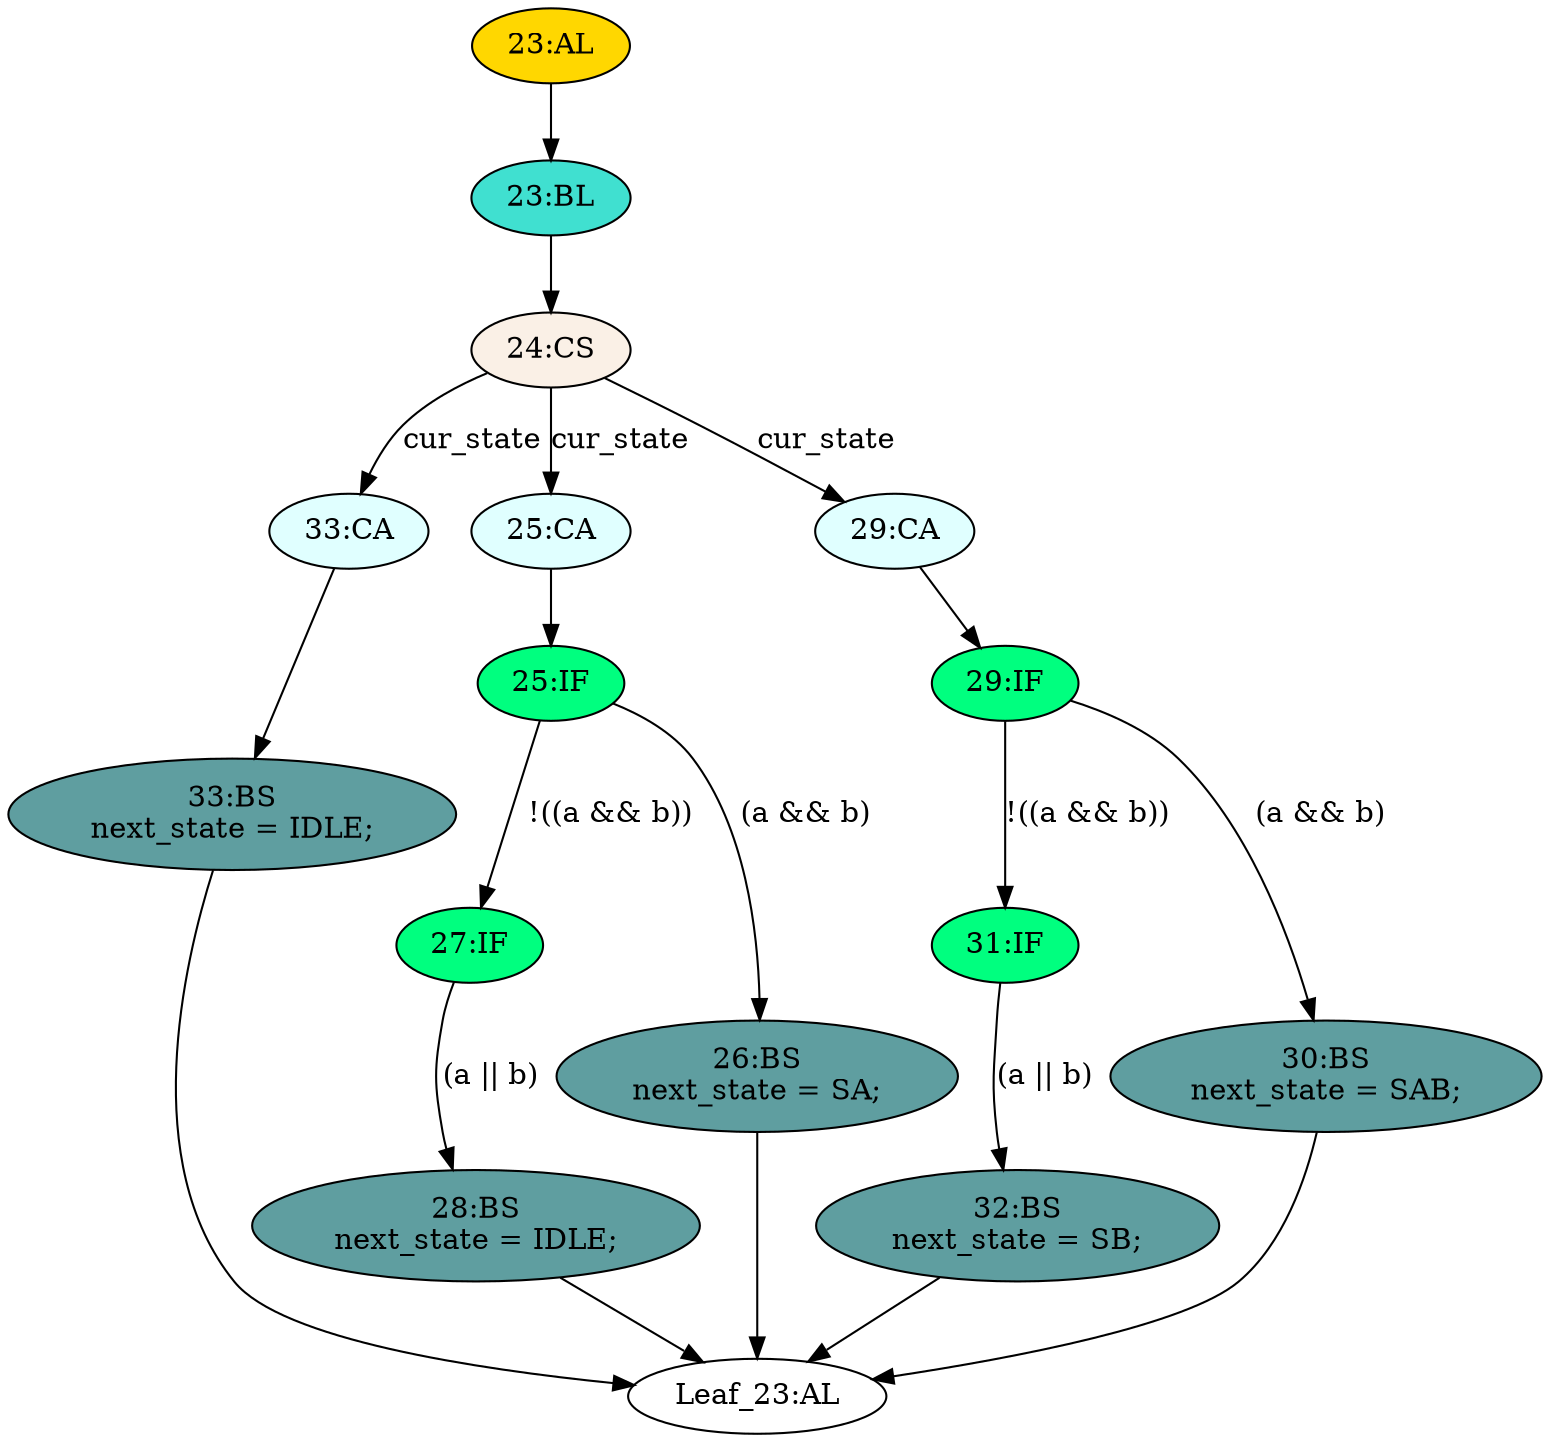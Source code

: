 strict digraph "" {
	node [label="\N"];
	"28:BS"	[ast="<pyverilog.vparser.ast.BlockingSubstitution object at 0x7fdbd5a9f6d0>",
		fillcolor=cadetblue,
		label="28:BS
next_state = IDLE;",
		statements="[<pyverilog.vparser.ast.BlockingSubstitution object at 0x7fdbd5a9f6d0>]",
		style=filled,
		typ=BlockingSubstitution];
	"Leaf_23:AL"	[def_var="['next_state']",
		label="Leaf_23:AL"];
	"28:BS" -> "Leaf_23:AL"	[cond="[]",
		lineno=None];
	"27:IF"	[ast="<pyverilog.vparser.ast.IfStatement object at 0x7fdbd5a9f650>",
		fillcolor=springgreen,
		label="27:IF",
		statements="[]",
		style=filled,
		typ=IfStatement];
	"27:IF" -> "28:BS"	[cond="['a', 'b']",
		label="(a || b)",
		lineno=27];
	"29:IF"	[ast="<pyverilog.vparser.ast.IfStatement object at 0x7fdbd5a985d0>",
		fillcolor=springgreen,
		label="29:IF",
		statements="[]",
		style=filled,
		typ=IfStatement];
	"31:IF"	[ast="<pyverilog.vparser.ast.IfStatement object at 0x7fdbd5a98490>",
		fillcolor=springgreen,
		label="31:IF",
		statements="[]",
		style=filled,
		typ=IfStatement];
	"29:IF" -> "31:IF"	[cond="['a', 'b']",
		label="!((a && b))",
		lineno=29];
	"30:BS"	[ast="<pyverilog.vparser.ast.BlockingSubstitution object at 0x7fdbd5366690>",
		fillcolor=cadetblue,
		label="30:BS
next_state = SAB;",
		statements="[<pyverilog.vparser.ast.BlockingSubstitution object at 0x7fdbd5366690>]",
		style=filled,
		typ=BlockingSubstitution];
	"29:IF" -> "30:BS"	[cond="['a', 'b']",
		label="(a && b)",
		lineno=29];
	"33:CA"	[ast="<pyverilog.vparser.ast.Case object at 0x7fdbd5366890>",
		fillcolor=lightcyan,
		label="33:CA",
		statements="[]",
		style=filled,
		typ=Case];
	"33:BS"	[ast="<pyverilog.vparser.ast.BlockingSubstitution object at 0x7fdbd53668d0>",
		fillcolor=cadetblue,
		label="33:BS
next_state = IDLE;",
		statements="[<pyverilog.vparser.ast.BlockingSubstitution object at 0x7fdbd53668d0>]",
		style=filled,
		typ=BlockingSubstitution];
	"33:CA" -> "33:BS"	[cond="[]",
		lineno=None];
	"25:CA"	[ast="<pyverilog.vparser.ast.Case object at 0x7fdbd5366a10>",
		fillcolor=lightcyan,
		label="25:CA",
		statements="[]",
		style=filled,
		typ=Case];
	"25:IF"	[ast="<pyverilog.vparser.ast.IfStatement object at 0x7fdbd5366a90>",
		fillcolor=springgreen,
		label="25:IF",
		statements="[]",
		style=filled,
		typ=IfStatement];
	"25:CA" -> "25:IF"	[cond="[]",
		lineno=None];
	"32:BS"	[ast="<pyverilog.vparser.ast.BlockingSubstitution object at 0x7fdbd5366190>",
		fillcolor=cadetblue,
		label="32:BS
next_state = SB;",
		statements="[<pyverilog.vparser.ast.BlockingSubstitution object at 0x7fdbd5366190>]",
		style=filled,
		typ=BlockingSubstitution];
	"31:IF" -> "32:BS"	[cond="['a', 'b']",
		label="(a || b)",
		lineno=31];
	"32:BS" -> "Leaf_23:AL"	[cond="[]",
		lineno=None];
	"26:BS"	[ast="<pyverilog.vparser.ast.BlockingSubstitution object at 0x7fdbd5366ad0>",
		fillcolor=cadetblue,
		label="26:BS
next_state = SA;",
		statements="[<pyverilog.vparser.ast.BlockingSubstitution object at 0x7fdbd5366ad0>]",
		style=filled,
		typ=BlockingSubstitution];
	"26:BS" -> "Leaf_23:AL"	[cond="[]",
		lineno=None];
	"25:IF" -> "27:IF"	[cond="['a', 'b']",
		label="!((a && b))",
		lineno=25];
	"25:IF" -> "26:BS"	[cond="['a', 'b']",
		label="(a && b)",
		lineno=25];
	"30:BS" -> "Leaf_23:AL"	[cond="[]",
		lineno=None];
	"29:CA"	[ast="<pyverilog.vparser.ast.Case object at 0x7fdbd5366d90>",
		fillcolor=lightcyan,
		label="29:CA",
		statements="[]",
		style=filled,
		typ=Case];
	"29:CA" -> "29:IF"	[cond="[]",
		lineno=None];
	"23:AL"	[ast="<pyverilog.vparser.ast.Always object at 0x7fdbd5366e50>",
		clk_sens=False,
		fillcolor=gold,
		label="23:AL",
		sens="['cur_state', 'a', 'b']",
		statements="[]",
		style=filled,
		typ=Always,
		use_var="['a', 'cur_state', 'b']"];
	"23:BL"	[ast="<pyverilog.vparser.ast.Block object at 0x7fdbd5346090>",
		fillcolor=turquoise,
		label="23:BL",
		statements="[]",
		style=filled,
		typ=Block];
	"23:AL" -> "23:BL"	[cond="[]",
		lineno=None];
	"24:CS"	[ast="<pyverilog.vparser.ast.CaseStatement object at 0x7fdbd5366cd0>",
		fillcolor=linen,
		label="24:CS",
		statements="[]",
		style=filled,
		typ=CaseStatement];
	"24:CS" -> "33:CA"	[cond="['cur_state']",
		label=cur_state,
		lineno=24];
	"24:CS" -> "25:CA"	[cond="['cur_state']",
		label=cur_state,
		lineno=24];
	"24:CS" -> "29:CA"	[cond="['cur_state']",
		label=cur_state,
		lineno=24];
	"33:BS" -> "Leaf_23:AL"	[cond="[]",
		lineno=None];
	"23:BL" -> "24:CS"	[cond="[]",
		lineno=None];
}
